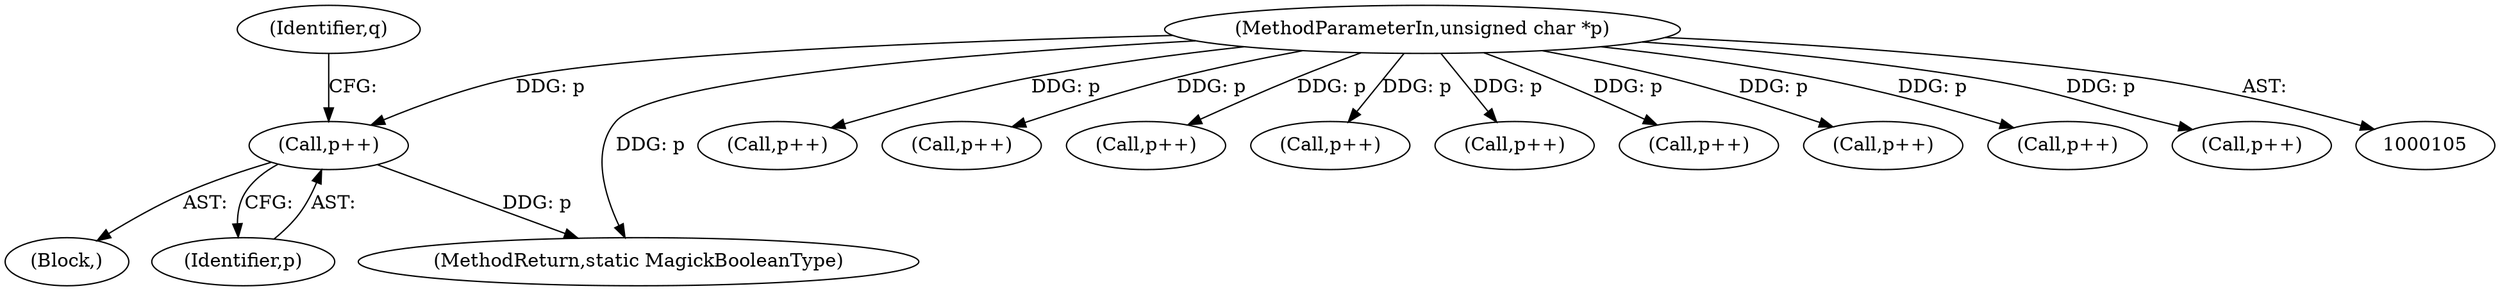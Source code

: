 digraph "0_ImageMagick_cc4ac341f29fa368da6ef01c207deaf8c61f6a2e@pointer" {
"1000750" [label="(Call,p++)"];
"1000108" [label="(MethodParameterIn,unsigned char *p)"];
"1000434" [label="(Call,p++)"];
"1000654" [label="(Call,p++)"];
"1000753" [label="(Identifier,q)"];
"1000722" [label="(Block,)"];
"1000783" [label="(Call,p++)"];
"1000751" [label="(Identifier,p)"];
"1000750" [label="(Call,p++)"];
"1000776" [label="(Call,p++)"];
"1000807" [label="(MethodReturn,static MagickBooleanType)"];
"1000108" [label="(MethodParameterIn,unsigned char *p)"];
"1000202" [label="(Call,p++)"];
"1000790" [label="(Call,p++)"];
"1000568" [label="(Call,p++)"];
"1000274" [label="(Call,p++)"];
"1000700" [label="(Call,p++)"];
"1000750" -> "1000722"  [label="AST: "];
"1000750" -> "1000751"  [label="CFG: "];
"1000751" -> "1000750"  [label="AST: "];
"1000753" -> "1000750"  [label="CFG: "];
"1000750" -> "1000807"  [label="DDG: p"];
"1000108" -> "1000750"  [label="DDG: p"];
"1000108" -> "1000105"  [label="AST: "];
"1000108" -> "1000807"  [label="DDG: p"];
"1000108" -> "1000202"  [label="DDG: p"];
"1000108" -> "1000274"  [label="DDG: p"];
"1000108" -> "1000434"  [label="DDG: p"];
"1000108" -> "1000568"  [label="DDG: p"];
"1000108" -> "1000654"  [label="DDG: p"];
"1000108" -> "1000700"  [label="DDG: p"];
"1000108" -> "1000776"  [label="DDG: p"];
"1000108" -> "1000783"  [label="DDG: p"];
"1000108" -> "1000790"  [label="DDG: p"];
}
